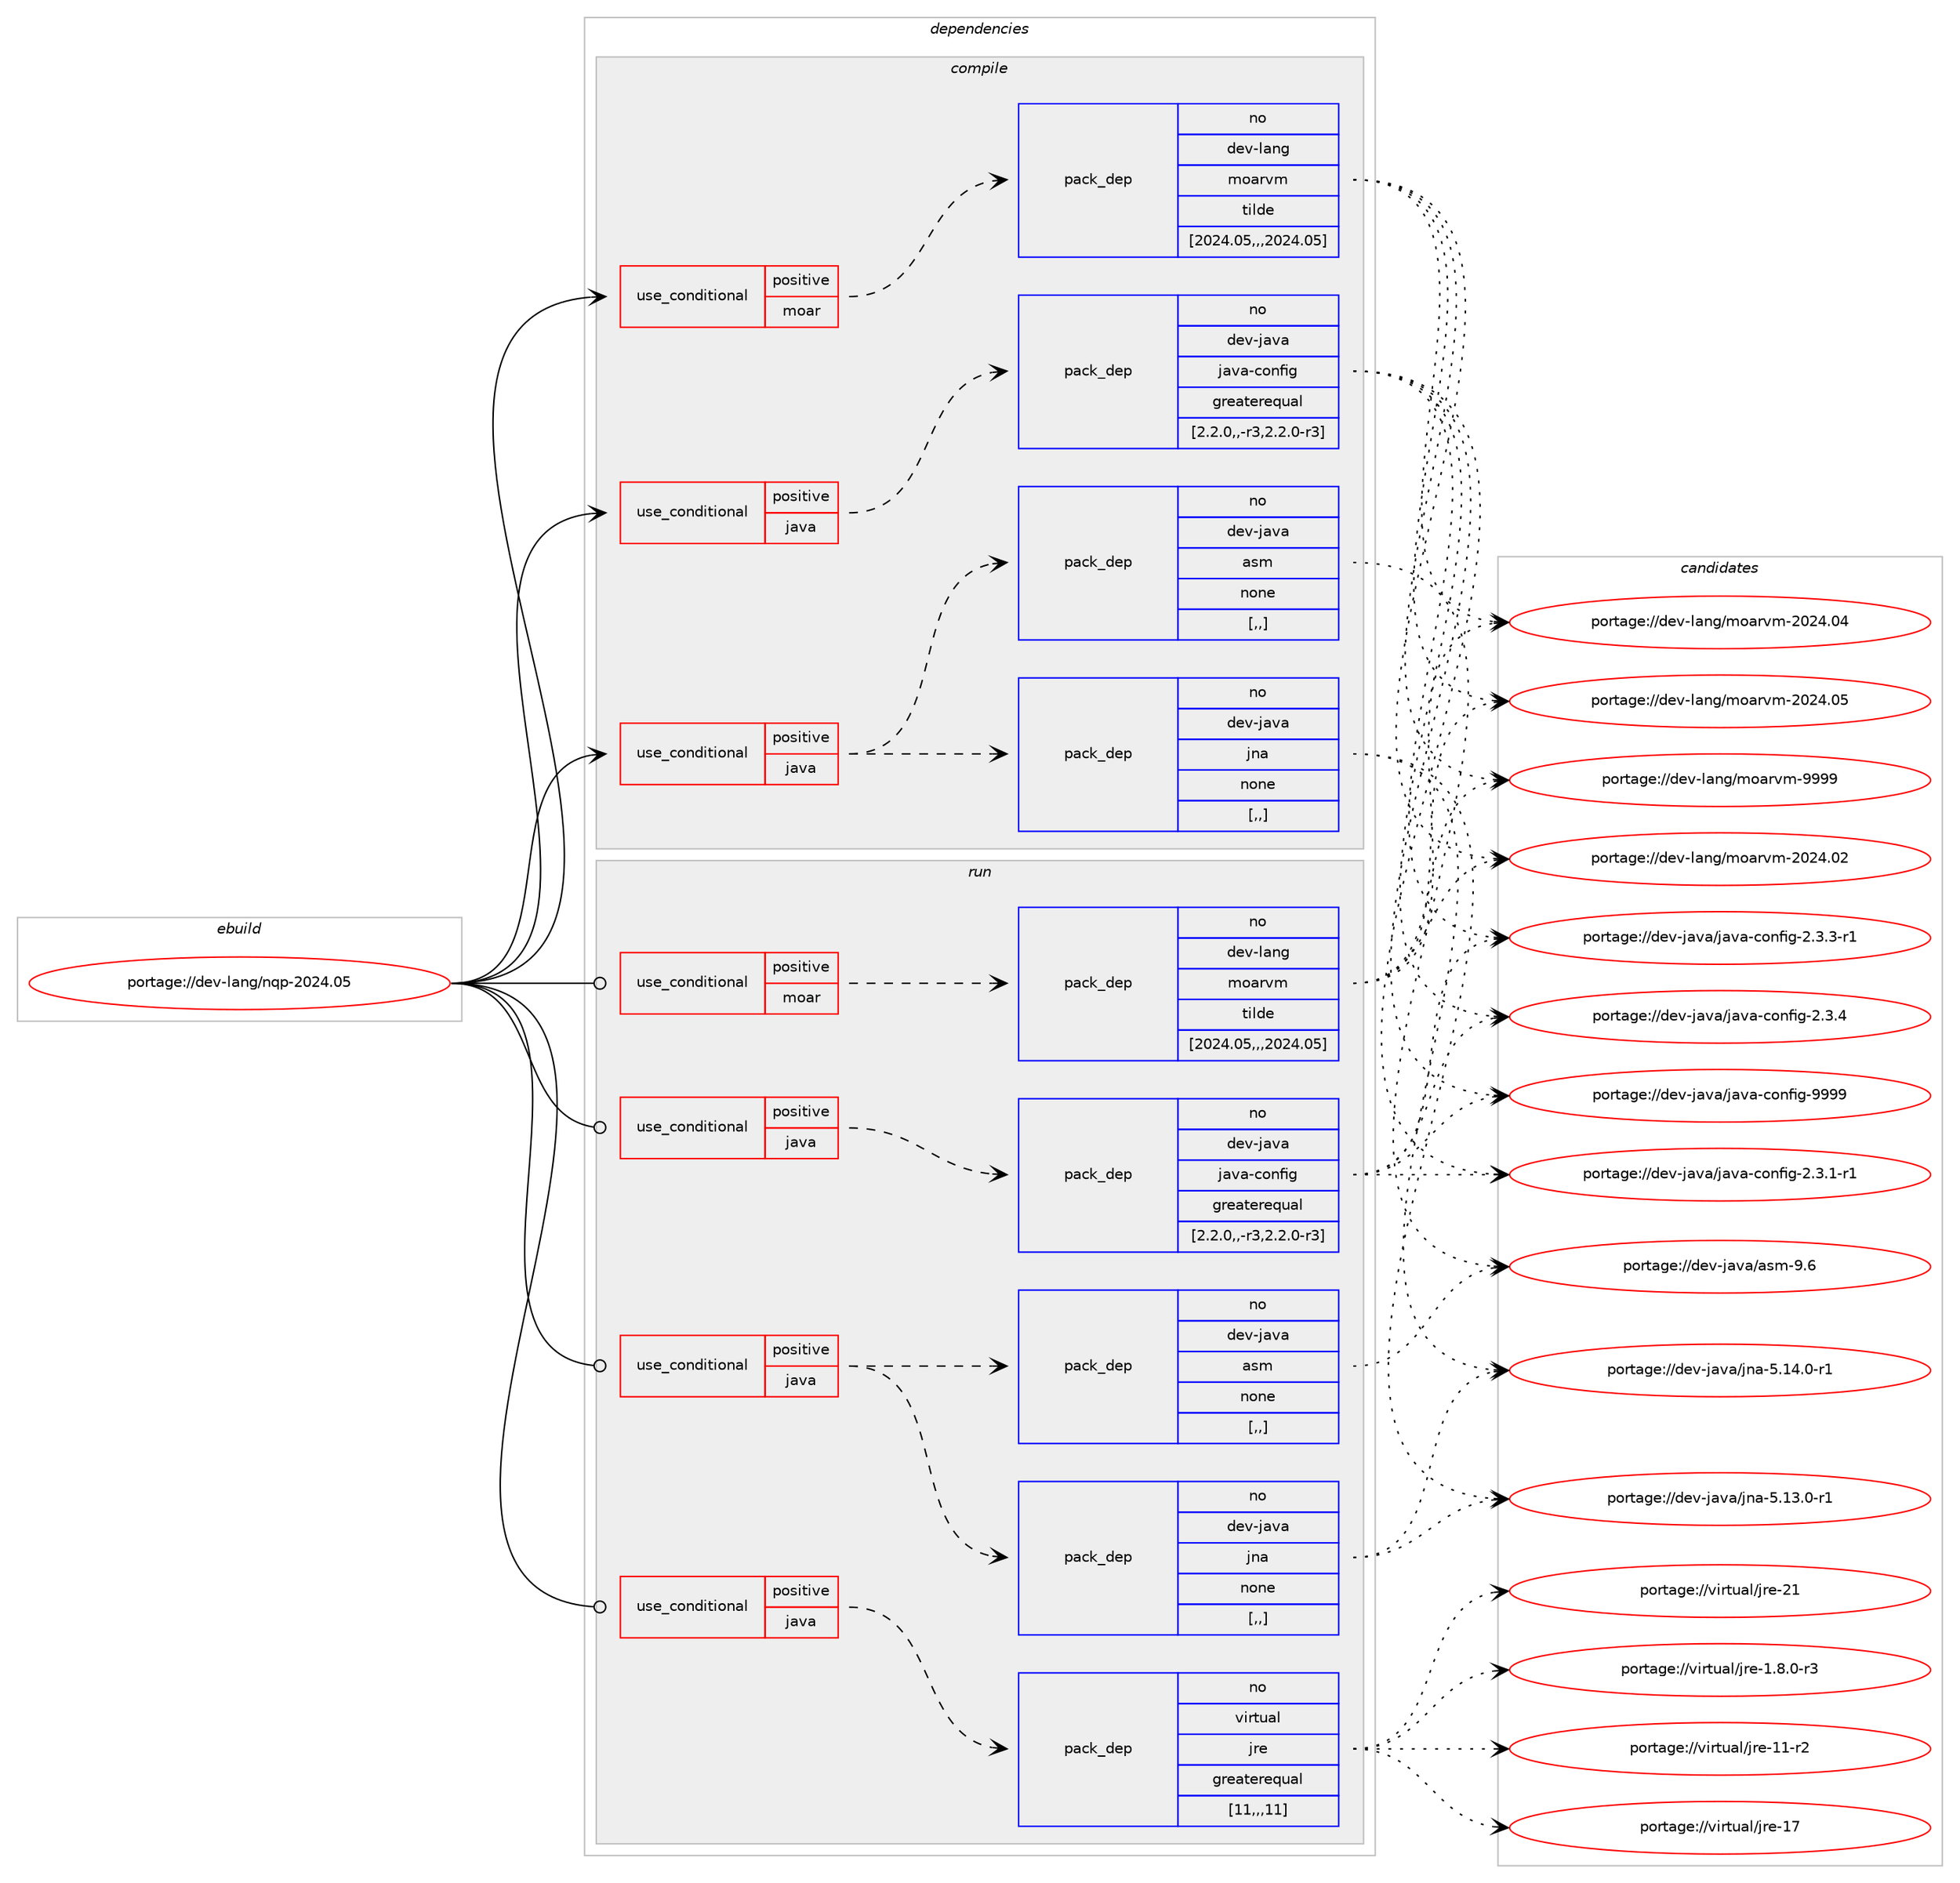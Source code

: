 digraph prolog {

# *************
# Graph options
# *************

newrank=true;
concentrate=true;
compound=true;
graph [rankdir=LR,fontname=Helvetica,fontsize=10,ranksep=1.5];#, ranksep=2.5, nodesep=0.2];
edge  [arrowhead=vee];
node  [fontname=Helvetica,fontsize=10];

# **********
# The ebuild
# **********

subgraph cluster_leftcol {
color=gray;
rank=same;
label=<<i>ebuild</i>>;
id [label="portage://dev-lang/nqp-2024.05", color=red, width=4, href="../dev-lang/nqp-2024.05.svg"];
}

# ****************
# The dependencies
# ****************

subgraph cluster_midcol {
color=gray;
label=<<i>dependencies</i>>;
subgraph cluster_compile {
fillcolor="#eeeeee";
style=filled;
label=<<i>compile</i>>;
subgraph cond22517 {
dependency97620 [label=<<TABLE BORDER="0" CELLBORDER="1" CELLSPACING="0" CELLPADDING="4"><TR><TD ROWSPAN="3" CELLPADDING="10">use_conditional</TD></TR><TR><TD>positive</TD></TR><TR><TD>java</TD></TR></TABLE>>, shape=none, color=red];
subgraph pack74065 {
dependency97621 [label=<<TABLE BORDER="0" CELLBORDER="1" CELLSPACING="0" CELLPADDING="4" WIDTH="220"><TR><TD ROWSPAN="6" CELLPADDING="30">pack_dep</TD></TR><TR><TD WIDTH="110">no</TD></TR><TR><TD>dev-java</TD></TR><TR><TD>asm</TD></TR><TR><TD>none</TD></TR><TR><TD>[,,]</TD></TR></TABLE>>, shape=none, color=blue];
}
dependency97620:e -> dependency97621:w [weight=20,style="dashed",arrowhead="vee"];
subgraph pack74066 {
dependency97622 [label=<<TABLE BORDER="0" CELLBORDER="1" CELLSPACING="0" CELLPADDING="4" WIDTH="220"><TR><TD ROWSPAN="6" CELLPADDING="30">pack_dep</TD></TR><TR><TD WIDTH="110">no</TD></TR><TR><TD>dev-java</TD></TR><TR><TD>jna</TD></TR><TR><TD>none</TD></TR><TR><TD>[,,]</TD></TR></TABLE>>, shape=none, color=blue];
}
dependency97620:e -> dependency97622:w [weight=20,style="dashed",arrowhead="vee"];
}
id:e -> dependency97620:w [weight=20,style="solid",arrowhead="vee"];
subgraph cond22518 {
dependency97623 [label=<<TABLE BORDER="0" CELLBORDER="1" CELLSPACING="0" CELLPADDING="4"><TR><TD ROWSPAN="3" CELLPADDING="10">use_conditional</TD></TR><TR><TD>positive</TD></TR><TR><TD>java</TD></TR></TABLE>>, shape=none, color=red];
subgraph pack74067 {
dependency97624 [label=<<TABLE BORDER="0" CELLBORDER="1" CELLSPACING="0" CELLPADDING="4" WIDTH="220"><TR><TD ROWSPAN="6" CELLPADDING="30">pack_dep</TD></TR><TR><TD WIDTH="110">no</TD></TR><TR><TD>dev-java</TD></TR><TR><TD>java-config</TD></TR><TR><TD>greaterequal</TD></TR><TR><TD>[2.2.0,,-r3,2.2.0-r3]</TD></TR></TABLE>>, shape=none, color=blue];
}
dependency97623:e -> dependency97624:w [weight=20,style="dashed",arrowhead="vee"];
}
id:e -> dependency97623:w [weight=20,style="solid",arrowhead="vee"];
subgraph cond22519 {
dependency97625 [label=<<TABLE BORDER="0" CELLBORDER="1" CELLSPACING="0" CELLPADDING="4"><TR><TD ROWSPAN="3" CELLPADDING="10">use_conditional</TD></TR><TR><TD>positive</TD></TR><TR><TD>moar</TD></TR></TABLE>>, shape=none, color=red];
subgraph pack74068 {
dependency97626 [label=<<TABLE BORDER="0" CELLBORDER="1" CELLSPACING="0" CELLPADDING="4" WIDTH="220"><TR><TD ROWSPAN="6" CELLPADDING="30">pack_dep</TD></TR><TR><TD WIDTH="110">no</TD></TR><TR><TD>dev-lang</TD></TR><TR><TD>moarvm</TD></TR><TR><TD>tilde</TD></TR><TR><TD>[2024.05,,,2024.05]</TD></TR></TABLE>>, shape=none, color=blue];
}
dependency97625:e -> dependency97626:w [weight=20,style="dashed",arrowhead="vee"];
}
id:e -> dependency97625:w [weight=20,style="solid",arrowhead="vee"];
}
subgraph cluster_compileandrun {
fillcolor="#eeeeee";
style=filled;
label=<<i>compile and run</i>>;
}
subgraph cluster_run {
fillcolor="#eeeeee";
style=filled;
label=<<i>run</i>>;
subgraph cond22520 {
dependency97627 [label=<<TABLE BORDER="0" CELLBORDER="1" CELLSPACING="0" CELLPADDING="4"><TR><TD ROWSPAN="3" CELLPADDING="10">use_conditional</TD></TR><TR><TD>positive</TD></TR><TR><TD>java</TD></TR></TABLE>>, shape=none, color=red];
subgraph pack74069 {
dependency97628 [label=<<TABLE BORDER="0" CELLBORDER="1" CELLSPACING="0" CELLPADDING="4" WIDTH="220"><TR><TD ROWSPAN="6" CELLPADDING="30">pack_dep</TD></TR><TR><TD WIDTH="110">no</TD></TR><TR><TD>dev-java</TD></TR><TR><TD>asm</TD></TR><TR><TD>none</TD></TR><TR><TD>[,,]</TD></TR></TABLE>>, shape=none, color=blue];
}
dependency97627:e -> dependency97628:w [weight=20,style="dashed",arrowhead="vee"];
subgraph pack74070 {
dependency97629 [label=<<TABLE BORDER="0" CELLBORDER="1" CELLSPACING="0" CELLPADDING="4" WIDTH="220"><TR><TD ROWSPAN="6" CELLPADDING="30">pack_dep</TD></TR><TR><TD WIDTH="110">no</TD></TR><TR><TD>dev-java</TD></TR><TR><TD>jna</TD></TR><TR><TD>none</TD></TR><TR><TD>[,,]</TD></TR></TABLE>>, shape=none, color=blue];
}
dependency97627:e -> dependency97629:w [weight=20,style="dashed",arrowhead="vee"];
}
id:e -> dependency97627:w [weight=20,style="solid",arrowhead="odot"];
subgraph cond22521 {
dependency97630 [label=<<TABLE BORDER="0" CELLBORDER="1" CELLSPACING="0" CELLPADDING="4"><TR><TD ROWSPAN="3" CELLPADDING="10">use_conditional</TD></TR><TR><TD>positive</TD></TR><TR><TD>java</TD></TR></TABLE>>, shape=none, color=red];
subgraph pack74071 {
dependency97631 [label=<<TABLE BORDER="0" CELLBORDER="1" CELLSPACING="0" CELLPADDING="4" WIDTH="220"><TR><TD ROWSPAN="6" CELLPADDING="30">pack_dep</TD></TR><TR><TD WIDTH="110">no</TD></TR><TR><TD>dev-java</TD></TR><TR><TD>java-config</TD></TR><TR><TD>greaterequal</TD></TR><TR><TD>[2.2.0,,-r3,2.2.0-r3]</TD></TR></TABLE>>, shape=none, color=blue];
}
dependency97630:e -> dependency97631:w [weight=20,style="dashed",arrowhead="vee"];
}
id:e -> dependency97630:w [weight=20,style="solid",arrowhead="odot"];
subgraph cond22522 {
dependency97632 [label=<<TABLE BORDER="0" CELLBORDER="1" CELLSPACING="0" CELLPADDING="4"><TR><TD ROWSPAN="3" CELLPADDING="10">use_conditional</TD></TR><TR><TD>positive</TD></TR><TR><TD>java</TD></TR></TABLE>>, shape=none, color=red];
subgraph pack74072 {
dependency97633 [label=<<TABLE BORDER="0" CELLBORDER="1" CELLSPACING="0" CELLPADDING="4" WIDTH="220"><TR><TD ROWSPAN="6" CELLPADDING="30">pack_dep</TD></TR><TR><TD WIDTH="110">no</TD></TR><TR><TD>virtual</TD></TR><TR><TD>jre</TD></TR><TR><TD>greaterequal</TD></TR><TR><TD>[11,,,11]</TD></TR></TABLE>>, shape=none, color=blue];
}
dependency97632:e -> dependency97633:w [weight=20,style="dashed",arrowhead="vee"];
}
id:e -> dependency97632:w [weight=20,style="solid",arrowhead="odot"];
subgraph cond22523 {
dependency97634 [label=<<TABLE BORDER="0" CELLBORDER="1" CELLSPACING="0" CELLPADDING="4"><TR><TD ROWSPAN="3" CELLPADDING="10">use_conditional</TD></TR><TR><TD>positive</TD></TR><TR><TD>moar</TD></TR></TABLE>>, shape=none, color=red];
subgraph pack74073 {
dependency97635 [label=<<TABLE BORDER="0" CELLBORDER="1" CELLSPACING="0" CELLPADDING="4" WIDTH="220"><TR><TD ROWSPAN="6" CELLPADDING="30">pack_dep</TD></TR><TR><TD WIDTH="110">no</TD></TR><TR><TD>dev-lang</TD></TR><TR><TD>moarvm</TD></TR><TR><TD>tilde</TD></TR><TR><TD>[2024.05,,,2024.05]</TD></TR></TABLE>>, shape=none, color=blue];
}
dependency97634:e -> dependency97635:w [weight=20,style="dashed",arrowhead="vee"];
}
id:e -> dependency97634:w [weight=20,style="solid",arrowhead="odot"];
}
}

# **************
# The candidates
# **************

subgraph cluster_choices {
rank=same;
color=gray;
label=<<i>candidates</i>>;

subgraph choice74065 {
color=black;
nodesep=1;
choice100101118451069711897479711510945574654 [label="portage://dev-java/asm-9.6", color=red, width=4,href="../dev-java/asm-9.6.svg"];
dependency97621:e -> choice100101118451069711897479711510945574654:w [style=dotted,weight="100"];
}
subgraph choice74066 {
color=black;
nodesep=1;
choice1001011184510697118974710611097455346495146484511449 [label="portage://dev-java/jna-5.13.0-r1", color=red, width=4,href="../dev-java/jna-5.13.0-r1.svg"];
choice1001011184510697118974710611097455346495246484511449 [label="portage://dev-java/jna-5.14.0-r1", color=red, width=4,href="../dev-java/jna-5.14.0-r1.svg"];
dependency97622:e -> choice1001011184510697118974710611097455346495146484511449:w [style=dotted,weight="100"];
dependency97622:e -> choice1001011184510697118974710611097455346495246484511449:w [style=dotted,weight="100"];
}
subgraph choice74067 {
color=black;
nodesep=1;
choice10010111845106971189747106971189745991111101021051034550465146494511449 [label="portage://dev-java/java-config-2.3.1-r1", color=red, width=4,href="../dev-java/java-config-2.3.1-r1.svg"];
choice10010111845106971189747106971189745991111101021051034550465146514511449 [label="portage://dev-java/java-config-2.3.3-r1", color=red, width=4,href="../dev-java/java-config-2.3.3-r1.svg"];
choice1001011184510697118974710697118974599111110102105103455046514652 [label="portage://dev-java/java-config-2.3.4", color=red, width=4,href="../dev-java/java-config-2.3.4.svg"];
choice10010111845106971189747106971189745991111101021051034557575757 [label="portage://dev-java/java-config-9999", color=red, width=4,href="../dev-java/java-config-9999.svg"];
dependency97624:e -> choice10010111845106971189747106971189745991111101021051034550465146494511449:w [style=dotted,weight="100"];
dependency97624:e -> choice10010111845106971189747106971189745991111101021051034550465146514511449:w [style=dotted,weight="100"];
dependency97624:e -> choice1001011184510697118974710697118974599111110102105103455046514652:w [style=dotted,weight="100"];
dependency97624:e -> choice10010111845106971189747106971189745991111101021051034557575757:w [style=dotted,weight="100"];
}
subgraph choice74068 {
color=black;
nodesep=1;
choice100101118451089711010347109111971141181094550485052464850 [label="portage://dev-lang/moarvm-2024.02", color=red, width=4,href="../dev-lang/moarvm-2024.02.svg"];
choice100101118451089711010347109111971141181094550485052464852 [label="portage://dev-lang/moarvm-2024.04", color=red, width=4,href="../dev-lang/moarvm-2024.04.svg"];
choice100101118451089711010347109111971141181094550485052464853 [label="portage://dev-lang/moarvm-2024.05", color=red, width=4,href="../dev-lang/moarvm-2024.05.svg"];
choice100101118451089711010347109111971141181094557575757 [label="portage://dev-lang/moarvm-9999", color=red, width=4,href="../dev-lang/moarvm-9999.svg"];
dependency97626:e -> choice100101118451089711010347109111971141181094550485052464850:w [style=dotted,weight="100"];
dependency97626:e -> choice100101118451089711010347109111971141181094550485052464852:w [style=dotted,weight="100"];
dependency97626:e -> choice100101118451089711010347109111971141181094550485052464853:w [style=dotted,weight="100"];
dependency97626:e -> choice100101118451089711010347109111971141181094557575757:w [style=dotted,weight="100"];
}
subgraph choice74069 {
color=black;
nodesep=1;
choice100101118451069711897479711510945574654 [label="portage://dev-java/asm-9.6", color=red, width=4,href="../dev-java/asm-9.6.svg"];
dependency97628:e -> choice100101118451069711897479711510945574654:w [style=dotted,weight="100"];
}
subgraph choice74070 {
color=black;
nodesep=1;
choice1001011184510697118974710611097455346495146484511449 [label="portage://dev-java/jna-5.13.0-r1", color=red, width=4,href="../dev-java/jna-5.13.0-r1.svg"];
choice1001011184510697118974710611097455346495246484511449 [label="portage://dev-java/jna-5.14.0-r1", color=red, width=4,href="../dev-java/jna-5.14.0-r1.svg"];
dependency97629:e -> choice1001011184510697118974710611097455346495146484511449:w [style=dotted,weight="100"];
dependency97629:e -> choice1001011184510697118974710611097455346495246484511449:w [style=dotted,weight="100"];
}
subgraph choice74071 {
color=black;
nodesep=1;
choice10010111845106971189747106971189745991111101021051034550465146494511449 [label="portage://dev-java/java-config-2.3.1-r1", color=red, width=4,href="../dev-java/java-config-2.3.1-r1.svg"];
choice10010111845106971189747106971189745991111101021051034550465146514511449 [label="portage://dev-java/java-config-2.3.3-r1", color=red, width=4,href="../dev-java/java-config-2.3.3-r1.svg"];
choice1001011184510697118974710697118974599111110102105103455046514652 [label="portage://dev-java/java-config-2.3.4", color=red, width=4,href="../dev-java/java-config-2.3.4.svg"];
choice10010111845106971189747106971189745991111101021051034557575757 [label="portage://dev-java/java-config-9999", color=red, width=4,href="../dev-java/java-config-9999.svg"];
dependency97631:e -> choice10010111845106971189747106971189745991111101021051034550465146494511449:w [style=dotted,weight="100"];
dependency97631:e -> choice10010111845106971189747106971189745991111101021051034550465146514511449:w [style=dotted,weight="100"];
dependency97631:e -> choice1001011184510697118974710697118974599111110102105103455046514652:w [style=dotted,weight="100"];
dependency97631:e -> choice10010111845106971189747106971189745991111101021051034557575757:w [style=dotted,weight="100"];
}
subgraph choice74072 {
color=black;
nodesep=1;
choice11810511411611797108471061141014549465646484511451 [label="portage://virtual/jre-1.8.0-r3", color=red, width=4,href="../virtual/jre-1.8.0-r3.svg"];
choice11810511411611797108471061141014549494511450 [label="portage://virtual/jre-11-r2", color=red, width=4,href="../virtual/jre-11-r2.svg"];
choice1181051141161179710847106114101454955 [label="portage://virtual/jre-17", color=red, width=4,href="../virtual/jre-17.svg"];
choice1181051141161179710847106114101455049 [label="portage://virtual/jre-21", color=red, width=4,href="../virtual/jre-21.svg"];
dependency97633:e -> choice11810511411611797108471061141014549465646484511451:w [style=dotted,weight="100"];
dependency97633:e -> choice11810511411611797108471061141014549494511450:w [style=dotted,weight="100"];
dependency97633:e -> choice1181051141161179710847106114101454955:w [style=dotted,weight="100"];
dependency97633:e -> choice1181051141161179710847106114101455049:w [style=dotted,weight="100"];
}
subgraph choice74073 {
color=black;
nodesep=1;
choice100101118451089711010347109111971141181094550485052464850 [label="portage://dev-lang/moarvm-2024.02", color=red, width=4,href="../dev-lang/moarvm-2024.02.svg"];
choice100101118451089711010347109111971141181094550485052464852 [label="portage://dev-lang/moarvm-2024.04", color=red, width=4,href="../dev-lang/moarvm-2024.04.svg"];
choice100101118451089711010347109111971141181094550485052464853 [label="portage://dev-lang/moarvm-2024.05", color=red, width=4,href="../dev-lang/moarvm-2024.05.svg"];
choice100101118451089711010347109111971141181094557575757 [label="portage://dev-lang/moarvm-9999", color=red, width=4,href="../dev-lang/moarvm-9999.svg"];
dependency97635:e -> choice100101118451089711010347109111971141181094550485052464850:w [style=dotted,weight="100"];
dependency97635:e -> choice100101118451089711010347109111971141181094550485052464852:w [style=dotted,weight="100"];
dependency97635:e -> choice100101118451089711010347109111971141181094550485052464853:w [style=dotted,weight="100"];
dependency97635:e -> choice100101118451089711010347109111971141181094557575757:w [style=dotted,weight="100"];
}
}

}
